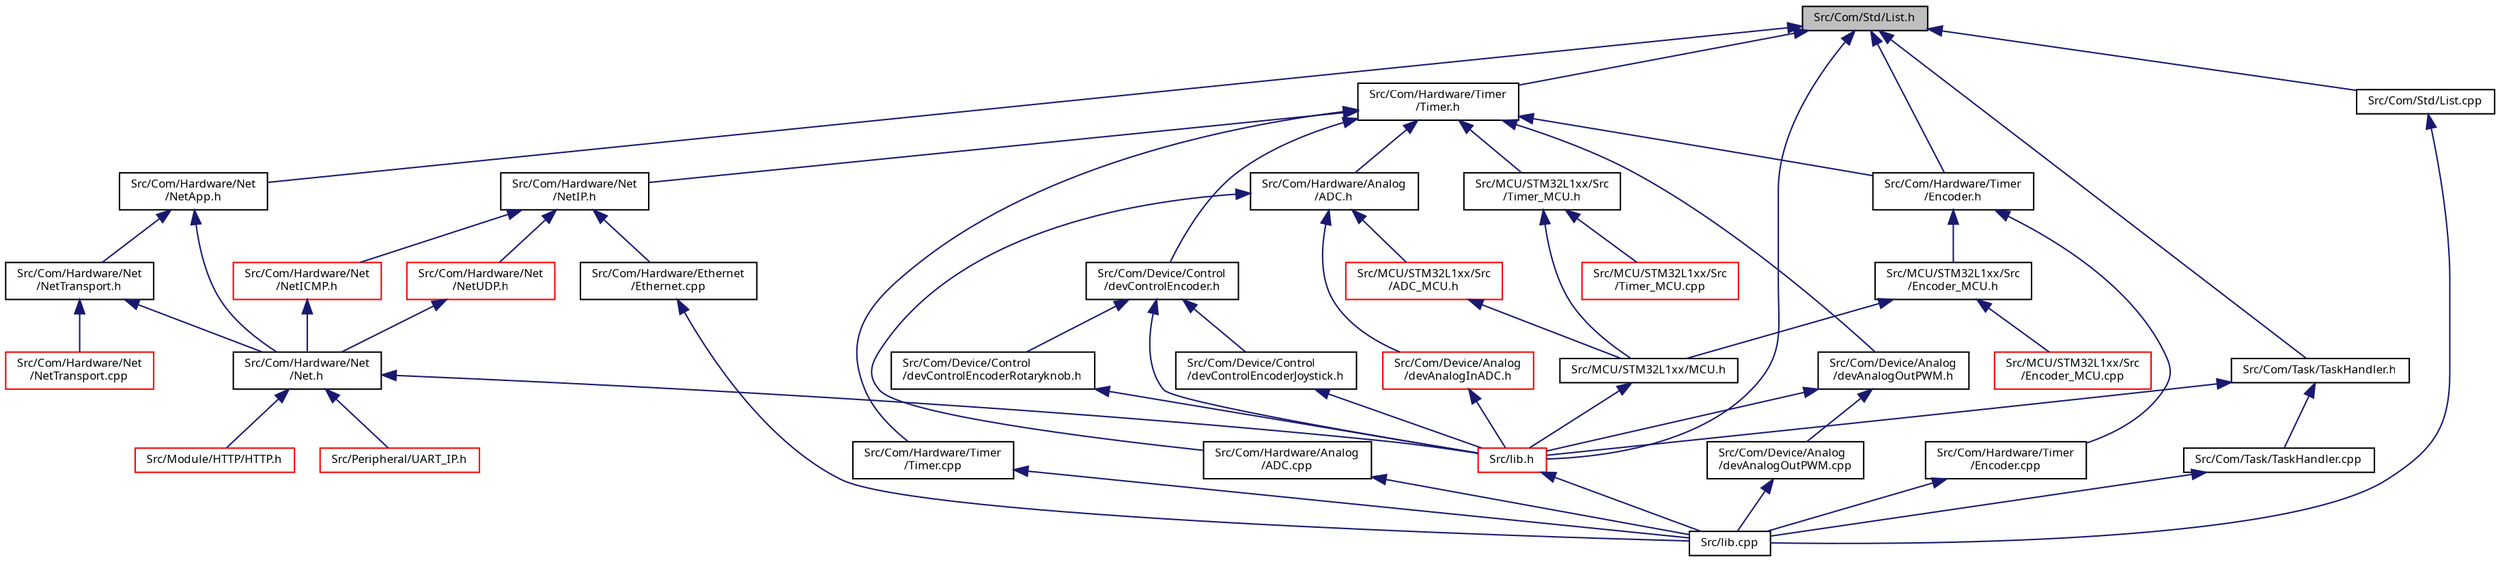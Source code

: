digraph "Src/Com/Std/List.h"
{
  edge [fontname="Sans",fontsize="8",labelfontname="Sans",labelfontsize="8"];
  node [fontname="Sans",fontsize="8",shape=record];
  Node1 [label="Src/Com/Std/List.h",height=0.2,width=0.4,color="black", fillcolor="grey75", style="filled", fontcolor="black"];
  Node1 -> Node2 [dir="back",color="midnightblue",fontsize="8",style="solid",fontname="Sans"];
  Node2 [label="Src/Com/Hardware/Net\l/NetApp.h",height=0.2,width=0.4,color="black", fillcolor="white", style="filled",URL="$_net_app_8h_source.html"];
  Node2 -> Node3 [dir="back",color="midnightblue",fontsize="8",style="solid",fontname="Sans"];
  Node3 [label="Src/Com/Hardware/Net\l/Net.h",height=0.2,width=0.4,color="black", fillcolor="white", style="filled",URL="$_net_8h.html"];
  Node3 -> Node4 [dir="back",color="midnightblue",fontsize="8",style="solid",fontname="Sans"];
  Node4 [label="Src/lib.h",height=0.2,width=0.4,color="red", fillcolor="white", style="filled",URL="$lib_8h.html",tooltip="Library main include file. "];
  Node4 -> Node5 [dir="back",color="midnightblue",fontsize="8",style="solid",fontname="Sans"];
  Node5 [label="Src/lib.cpp",height=0.2,width=0.4,color="black", fillcolor="white", style="filled",URL="$lib_8cpp.html",tooltip="Summary of complete library code. "];
  Node3 -> Node6 [dir="back",color="midnightblue",fontsize="8",style="solid",fontname="Sans"];
  Node6 [label="Src/Module/HTTP/HTTP.h",height=0.2,width=0.4,color="red", fillcolor="white", style="filled",URL="$_h_t_t_p_2_h_t_t_p_8h_source.html"];
  Node3 -> Node7 [dir="back",color="midnightblue",fontsize="8",style="solid",fontname="Sans"];
  Node7 [label="Src/Peripheral/UART_IP.h",height=0.2,width=0.4,color="red", fillcolor="white", style="filled",URL="$_u_a_r_t___i_p_8h.html"];
  Node2 -> Node8 [dir="back",color="midnightblue",fontsize="8",style="solid",fontname="Sans"];
  Node8 [label="Src/Com/Hardware/Net\l/NetTransport.h",height=0.2,width=0.4,color="black", fillcolor="white", style="filled",URL="$_net_transport_8h_source.html"];
  Node8 -> Node3 [dir="back",color="midnightblue",fontsize="8",style="solid",fontname="Sans"];
  Node8 -> Node9 [dir="back",color="midnightblue",fontsize="8",style="solid",fontname="Sans"];
  Node9 [label="Src/Com/Hardware/Net\l/NetTransport.cpp",height=0.2,width=0.4,color="red", fillcolor="white", style="filled",URL="$_net_transport_8cpp_source.html"];
  Node1 -> Node4 [dir="back",color="midnightblue",fontsize="8",style="solid",fontname="Sans"];
  Node1 -> Node10 [dir="back",color="midnightblue",fontsize="8",style="solid",fontname="Sans"];
  Node10 [label="Src/Com/Task/TaskHandler.h",height=0.2,width=0.4,color="black", fillcolor="white", style="filled",URL="$_task_handler_8h.html"];
  Node10 -> Node4 [dir="back",color="midnightblue",fontsize="8",style="solid",fontname="Sans"];
  Node10 -> Node11 [dir="back",color="midnightblue",fontsize="8",style="solid",fontname="Sans"];
  Node11 [label="Src/Com/Task/TaskHandler.cpp",height=0.2,width=0.4,color="black", fillcolor="white", style="filled",URL="$_task_handler_8cpp.html"];
  Node11 -> Node5 [dir="back",color="midnightblue",fontsize="8",style="solid",fontname="Sans"];
  Node1 -> Node12 [dir="back",color="midnightblue",fontsize="8",style="solid",fontname="Sans"];
  Node12 [label="Src/Com/Hardware/Timer\l/Encoder.h",height=0.2,width=0.4,color="black", fillcolor="white", style="filled",URL="$_encoder_8h.html"];
  Node12 -> Node13 [dir="back",color="midnightblue",fontsize="8",style="solid",fontname="Sans"];
  Node13 [label="Src/Com/Hardware/Timer\l/Encoder.cpp",height=0.2,width=0.4,color="black", fillcolor="white", style="filled",URL="$_encoder_8cpp.html"];
  Node13 -> Node5 [dir="back",color="midnightblue",fontsize="8",style="solid",fontname="Sans"];
  Node12 -> Node14 [dir="back",color="midnightblue",fontsize="8",style="solid",fontname="Sans"];
  Node14 [label="Src/MCU/STM32L1xx/Src\l/Encoder_MCU.h",height=0.2,width=0.4,color="black", fillcolor="white", style="filled",URL="$_encoder___m_c_u_8h.html"];
  Node14 -> Node15 [dir="back",color="midnightblue",fontsize="8",style="solid",fontname="Sans"];
  Node15 [label="Src/MCU/STM32L1xx/Src\l/Encoder_MCU.cpp",height=0.2,width=0.4,color="red", fillcolor="white", style="filled",URL="$_encoder___m_c_u_8cpp.html"];
  Node14 -> Node16 [dir="back",color="midnightblue",fontsize="8",style="solid",fontname="Sans"];
  Node16 [label="Src/MCU/STM32L1xx/MCU.h",height=0.2,width=0.4,color="black", fillcolor="white", style="filled",URL="$_m_c_u_8h_source.html"];
  Node16 -> Node4 [dir="back",color="midnightblue",fontsize="8",style="solid",fontname="Sans"];
  Node1 -> Node17 [dir="back",color="midnightblue",fontsize="8",style="solid",fontname="Sans"];
  Node17 [label="Src/Com/Hardware/Timer\l/Timer.h",height=0.2,width=0.4,color="black", fillcolor="white", style="filled",URL="$_hardware_2_timer_2_timer_8h_source.html"];
  Node17 -> Node18 [dir="back",color="midnightblue",fontsize="8",style="solid",fontname="Sans"];
  Node18 [label="Src/Com/Hardware/Net\l/NetIP.h",height=0.2,width=0.4,color="black", fillcolor="white", style="filled",URL="$_net_i_p_8h_source.html"];
  Node18 -> Node19 [dir="back",color="midnightblue",fontsize="8",style="solid",fontname="Sans"];
  Node19 [label="Src/Com/Hardware/Net\l/NetUDP.h",height=0.2,width=0.4,color="red", fillcolor="white", style="filled",URL="$_net_u_d_p_8h_source.html"];
  Node19 -> Node3 [dir="back",color="midnightblue",fontsize="8",style="solid",fontname="Sans"];
  Node18 -> Node20 [dir="back",color="midnightblue",fontsize="8",style="solid",fontname="Sans"];
  Node20 [label="Src/Com/Hardware/Net\l/NetICMP.h",height=0.2,width=0.4,color="red", fillcolor="white", style="filled",URL="$_net_i_c_m_p_8h_source.html"];
  Node20 -> Node3 [dir="back",color="midnightblue",fontsize="8",style="solid",fontname="Sans"];
  Node18 -> Node21 [dir="back",color="midnightblue",fontsize="8",style="solid",fontname="Sans"];
  Node21 [label="Src/Com/Hardware/Ethernet\l/Ethernet.cpp",height=0.2,width=0.4,color="black", fillcolor="white", style="filled",URL="$_ethernet_8cpp_source.html"];
  Node21 -> Node5 [dir="back",color="midnightblue",fontsize="8",style="solid",fontname="Sans"];
  Node17 -> Node22 [dir="back",color="midnightblue",fontsize="8",style="solid",fontname="Sans"];
  Node22 [label="Src/Com/Device/Analog\l/devAnalogOutPWM.h",height=0.2,width=0.4,color="black", fillcolor="white", style="filled",URL="$dev_analog_out_p_w_m_8h.html"];
  Node22 -> Node4 [dir="back",color="midnightblue",fontsize="8",style="solid",fontname="Sans"];
  Node22 -> Node23 [dir="back",color="midnightblue",fontsize="8",style="solid",fontname="Sans"];
  Node23 [label="Src/Com/Device/Analog\l/devAnalogOutPWM.cpp",height=0.2,width=0.4,color="black", fillcolor="white", style="filled",URL="$dev_analog_out_p_w_m_8cpp.html"];
  Node23 -> Node5 [dir="back",color="midnightblue",fontsize="8",style="solid",fontname="Sans"];
  Node17 -> Node24 [dir="back",color="midnightblue",fontsize="8",style="solid",fontname="Sans"];
  Node24 [label="Src/Com/Device/Control\l/devControlEncoder.h",height=0.2,width=0.4,color="black", fillcolor="white", style="filled",URL="$dev_control_encoder_8h.html"];
  Node24 -> Node4 [dir="back",color="midnightblue",fontsize="8",style="solid",fontname="Sans"];
  Node24 -> Node25 [dir="back",color="midnightblue",fontsize="8",style="solid",fontname="Sans"];
  Node25 [label="Src/Com/Device/Control\l/devControlEncoderJoystick.h",height=0.2,width=0.4,color="black", fillcolor="white", style="filled",URL="$dev_control_encoder_joystick_8h.html"];
  Node25 -> Node4 [dir="back",color="midnightblue",fontsize="8",style="solid",fontname="Sans"];
  Node24 -> Node26 [dir="back",color="midnightblue",fontsize="8",style="solid",fontname="Sans"];
  Node26 [label="Src/Com/Device/Control\l/devControlEncoderRotaryknob.h",height=0.2,width=0.4,color="black", fillcolor="white", style="filled",URL="$dev_control_encoder_rotaryknob_8h.html"];
  Node26 -> Node4 [dir="back",color="midnightblue",fontsize="8",style="solid",fontname="Sans"];
  Node17 -> Node27 [dir="back",color="midnightblue",fontsize="8",style="solid",fontname="Sans"];
  Node27 [label="Src/Com/Hardware/Analog\l/ADC.h",height=0.2,width=0.4,color="black", fillcolor="white", style="filled",URL="$_a_d_c_8h.html"];
  Node27 -> Node28 [dir="back",color="midnightblue",fontsize="8",style="solid",fontname="Sans"];
  Node28 [label="Src/Com/Device/Analog\l/devAnalogInADC.h",height=0.2,width=0.4,color="red", fillcolor="white", style="filled",URL="$dev_analog_in_a_d_c_8h.html"];
  Node28 -> Node4 [dir="back",color="midnightblue",fontsize="8",style="solid",fontname="Sans"];
  Node27 -> Node29 [dir="back",color="midnightblue",fontsize="8",style="solid",fontname="Sans"];
  Node29 [label="Src/Com/Hardware/Analog\l/ADC.cpp",height=0.2,width=0.4,color="black", fillcolor="white", style="filled",URL="$_a_d_c_8cpp.html"];
  Node29 -> Node5 [dir="back",color="midnightblue",fontsize="8",style="solid",fontname="Sans"];
  Node27 -> Node30 [dir="back",color="midnightblue",fontsize="8",style="solid",fontname="Sans"];
  Node30 [label="Src/MCU/STM32L1xx/Src\l/ADC_MCU.h",height=0.2,width=0.4,color="red", fillcolor="white", style="filled",URL="$_a_d_c___m_c_u_8h.html"];
  Node30 -> Node16 [dir="back",color="midnightblue",fontsize="8",style="solid",fontname="Sans"];
  Node17 -> Node12 [dir="back",color="midnightblue",fontsize="8",style="solid",fontname="Sans"];
  Node17 -> Node31 [dir="back",color="midnightblue",fontsize="8",style="solid",fontname="Sans"];
  Node31 [label="Src/Com/Hardware/Timer\l/Timer.cpp",height=0.2,width=0.4,color="black", fillcolor="white", style="filled",URL="$_hardware_2_timer_2_timer_8cpp_source.html"];
  Node31 -> Node5 [dir="back",color="midnightblue",fontsize="8",style="solid",fontname="Sans"];
  Node17 -> Node32 [dir="back",color="midnightblue",fontsize="8",style="solid",fontname="Sans"];
  Node32 [label="Src/MCU/STM32L1xx/Src\l/Timer_MCU.h",height=0.2,width=0.4,color="black", fillcolor="white", style="filled",URL="$_timer___m_c_u_8h.html"];
  Node32 -> Node33 [dir="back",color="midnightblue",fontsize="8",style="solid",fontname="Sans"];
  Node33 [label="Src/MCU/STM32L1xx/Src\l/Timer_MCU.cpp",height=0.2,width=0.4,color="red", fillcolor="white", style="filled",URL="$_timer___m_c_u_8cpp.html"];
  Node32 -> Node16 [dir="back",color="midnightblue",fontsize="8",style="solid",fontname="Sans"];
  Node1 -> Node34 [dir="back",color="midnightblue",fontsize="8",style="solid",fontname="Sans"];
  Node34 [label="Src/Com/Std/List.cpp",height=0.2,width=0.4,color="black", fillcolor="white", style="filled",URL="$_list_8cpp.html"];
  Node34 -> Node5 [dir="back",color="midnightblue",fontsize="8",style="solid",fontname="Sans"];
}
